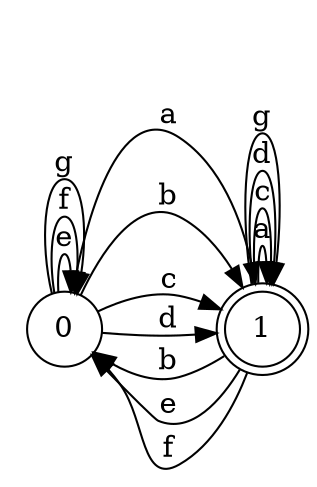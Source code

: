 digraph n2_3 {
__start0 [label="" shape="none"];

rankdir=LR;
size="8,5";

s0 [style="filled", color="black", fillcolor="white" shape="circle", label="0"];
s1 [style="rounded,filled", color="black", fillcolor="white" shape="doublecircle", label="1"];
s0 -> s1 [label="a"];
s0 -> s1 [label="b"];
s0 -> s1 [label="c"];
s0 -> s1 [label="d"];
s0 -> s0 [label="e"];
s0 -> s0 [label="f"];
s0 -> s0 [label="g"];
s1 -> s1 [label="a"];
s1 -> s0 [label="b"];
s1 -> s1 [label="c"];
s1 -> s1 [label="d"];
s1 -> s0 [label="e"];
s1 -> s0 [label="f"];
s1 -> s1 [label="g"];

}